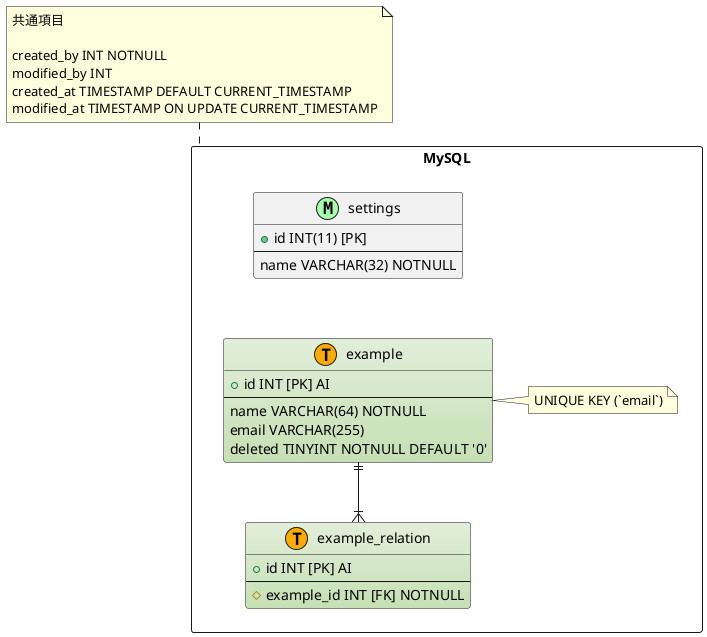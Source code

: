 @startuml

!define EDIT_ENTITY #E2EFDA-C6E0B4
!define METAL #F2F2F2-D9D9D9
!define MASTER_MARK_COLOR AAFFAA
!define TRANSACTION_MARK_COLOR FFAA00
!define VIEW_MARK_COLOR F7FE2E

' comment
/' comment '/

package "MySQL" as mysql <<Rectangle>> {



    entity "example" as example <<T,TRANSACTION_MARK_COLOR>> EDIT_ENTITY {
        + id INT [PK] AI
        --
        name VARCHAR(64) NOTNULL
        email VARCHAR(255)
        deleted TINYINT NOTNULL DEFAULT '0'
    }
    note right of example
        UNIQUE KEY (`email`)
    end note

    entity "example_relation" as example_relation <<T,TRANSACTION_MARK_COLOR>> EDIT_ENTITY {
        + id INT [PK] AI
        --
        # example_id INT [FK] NOTNULL
    }

    entity "settings" as settings <<M,MASTER_MARK_COLOR>> {
        + id INT(11) [PK]
        --
        name VARCHAR(32) NOTNULL
    }

'    0か1	|o--
'    1のみ	||--
'    0以上	}o--
'    1以上	}|--

'    example ||--|{ example_relation
'    example ||-up-|{ example_relation
    example ||-down-|{ example_relation
'    example ||-right-|{ example_relation
'    example ||-left-|{ example_relation

    settings -[hidden]down- example
}
note top of mysql
    共通項目

    created_by INT NOTNULL
    modified_by INT
    created_at TIMESTAMP DEFAULT CURRENT_TIMESTAMP
    modified_at TIMESTAMP ON UPDATE CURRENT_TIMESTAMP
end note

@enduml
